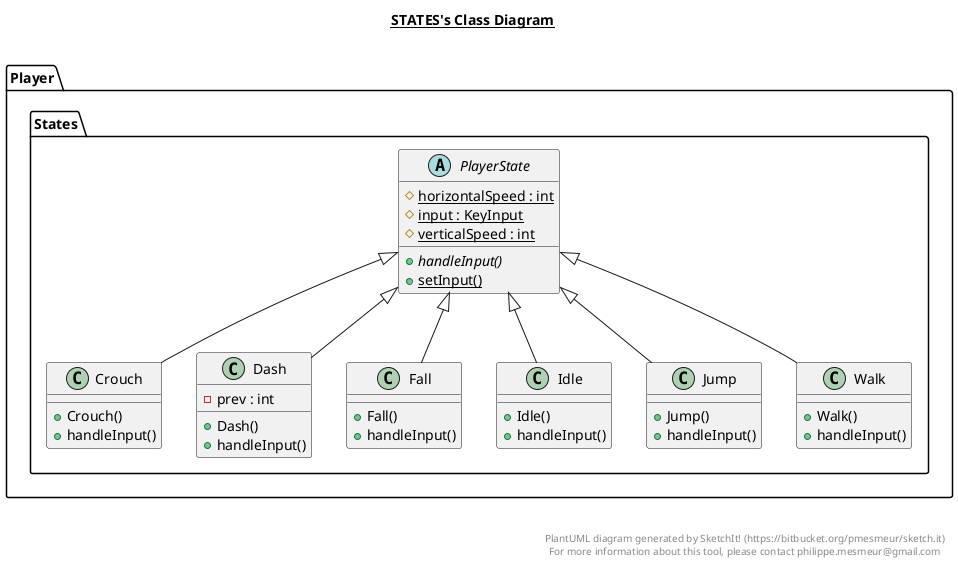 @startuml

title __STATES's Class Diagram__\n

  namespace Player {
    namespace States {
      class Player.States.Crouch {
          + Crouch()
          + handleInput()
      }
    }
  }
  

  namespace Player {
    namespace States {
      class Player.States.Dash {
          - prev : int
          + Dash()
          + handleInput()
      }
    }
  }
  

  namespace Player {
    namespace States {
      class Player.States.Fall {
          + Fall()
          + handleInput()
      }
    }
  }
  

  namespace Player {
    namespace States {
      class Player.States.Idle {
          + Idle()
          + handleInput()
      }
    }
  }
  

  namespace Player {
    namespace States {
      class Player.States.Jump {
          + Jump()
          + handleInput()
      }
    }
  }
  

  namespace Player {
    namespace States {
      abstract class Player.States.PlayerState {
          {static} # horizontalSpeed : int
          {static} # input : KeyInput
          {static} # verticalSpeed : int
          {abstract} + handleInput()
          {static} + setInput()
      }
    }
  }
  

  namespace Player {
    namespace States {
      class Player.States.Walk {
          + Walk()
          + handleInput()
      }
    }
  }
  

  Player.States.Crouch -up-|> Player.States.PlayerState
  Player.States.Dash -up-|> Player.States.PlayerState
  Player.States.Fall -up-|> Player.States.PlayerState
  Player.States.Idle -up-|> Player.States.PlayerState
  Player.States.Jump -up-|> Player.States.PlayerState
  Player.States.Walk -up-|> Player.States.PlayerState


right footer


PlantUML diagram generated by SketchIt! (https://bitbucket.org/pmesmeur/sketch.it)
For more information about this tool, please contact philippe.mesmeur@gmail.com
endfooter

@enduml
